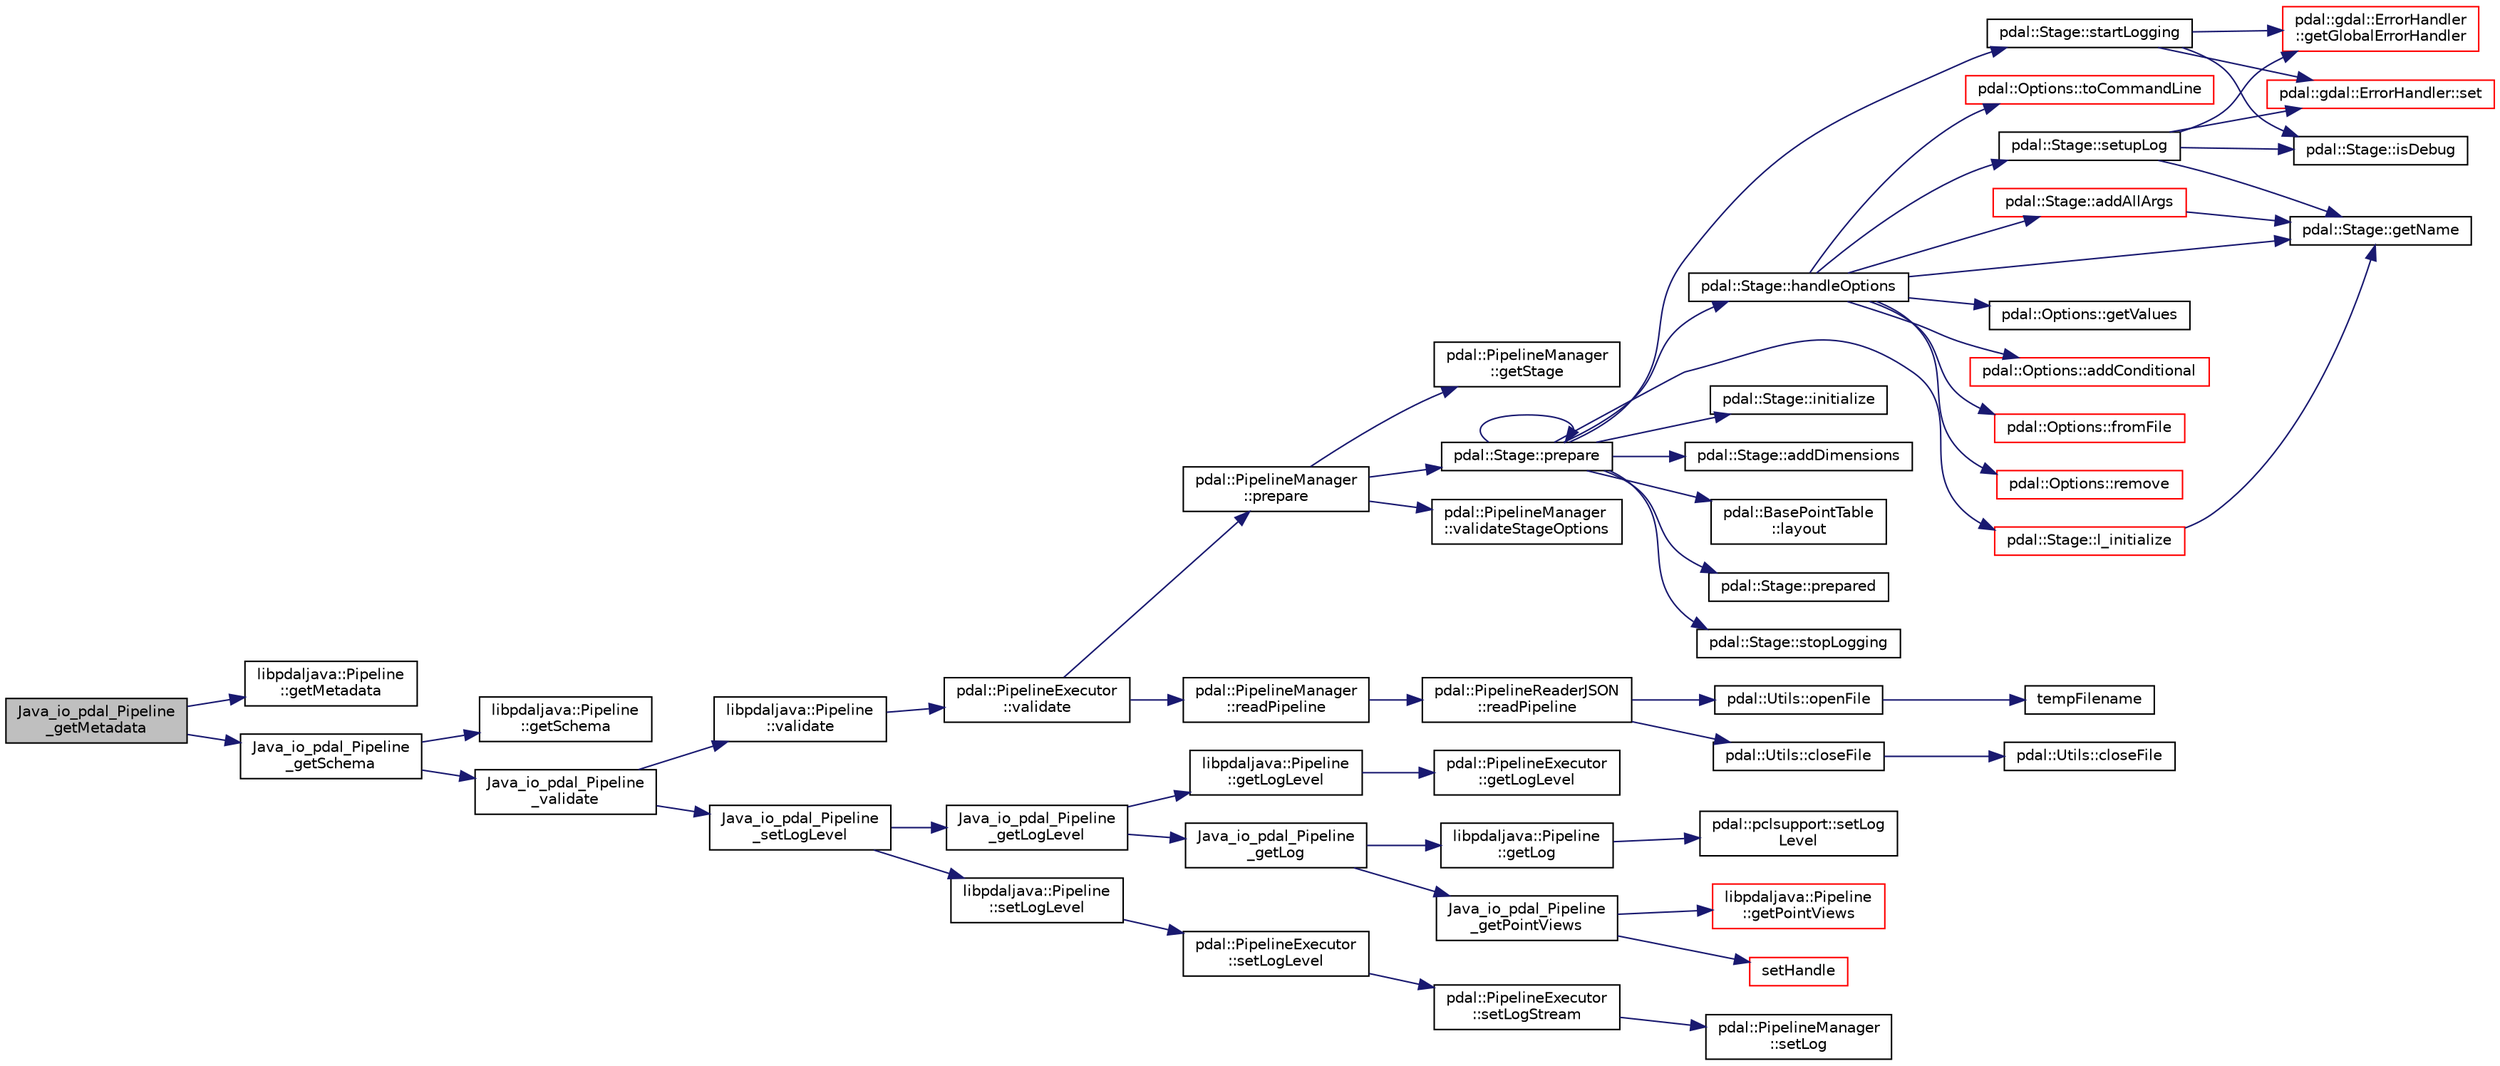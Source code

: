 digraph "Java_io_pdal_Pipeline_getMetadata"
{
  edge [fontname="Helvetica",fontsize="10",labelfontname="Helvetica",labelfontsize="10"];
  node [fontname="Helvetica",fontsize="10",shape=record];
  rankdir="LR";
  Node1 [label="Java_io_pdal_Pipeline\l_getMetadata",height=0.2,width=0.4,color="black", fillcolor="grey75", style="filled", fontcolor="black"];
  Node1 -> Node2 [color="midnightblue",fontsize="10",style="solid",fontname="Helvetica"];
  Node2 [label="libpdaljava::Pipeline\l::getMetadata",height=0.2,width=0.4,color="black", fillcolor="white", style="filled",URL="$classlibpdaljava_1_1Pipeline.html#a13227cf79b41905ae20d0624b521bacc"];
  Node1 -> Node3 [color="midnightblue",fontsize="10",style="solid",fontname="Helvetica"];
  Node3 [label="Java_io_pdal_Pipeline\l_getSchema",height=0.2,width=0.4,color="black", fillcolor="white", style="filled",URL="$io__pdal__Pipeline_8cpp.html#ae6caeca72780b5e3ad792cd5c00df87c"];
  Node3 -> Node4 [color="midnightblue",fontsize="10",style="solid",fontname="Helvetica"];
  Node4 [label="libpdaljava::Pipeline\l::getSchema",height=0.2,width=0.4,color="black", fillcolor="white", style="filled",URL="$classlibpdaljava_1_1Pipeline.html#abb3f00ca62dfe991173e0c107c96a5b6"];
  Node3 -> Node5 [color="midnightblue",fontsize="10",style="solid",fontname="Helvetica"];
  Node5 [label="Java_io_pdal_Pipeline\l_validate",height=0.2,width=0.4,color="black", fillcolor="white", style="filled",URL="$io__pdal__Pipeline_8cpp.html#a8a69b7f4a488cb8f6e3daf06565454a9"];
  Node5 -> Node6 [color="midnightblue",fontsize="10",style="solid",fontname="Helvetica"];
  Node6 [label="libpdaljava::Pipeline\l::validate",height=0.2,width=0.4,color="black", fillcolor="white", style="filled",URL="$classlibpdaljava_1_1Pipeline.html#af37a973b3f38b4240f800abf12cd969a"];
  Node6 -> Node7 [color="midnightblue",fontsize="10",style="solid",fontname="Helvetica"];
  Node7 [label="pdal::PipelineExecutor\l::validate",height=0.2,width=0.4,color="black", fillcolor="white", style="filled",URL="$classpdal_1_1PipelineExecutor.html#a8a9ea9edd1de624d277ae9ff8d3493bc"];
  Node7 -> Node8 [color="midnightblue",fontsize="10",style="solid",fontname="Helvetica"];
  Node8 [label="pdal::PipelineManager\l::readPipeline",height=0.2,width=0.4,color="black", fillcolor="white", style="filled",URL="$classpdal_1_1PipelineManager.html#ae13910b65bf0d0fce79164630d226aef"];
  Node8 -> Node9 [color="midnightblue",fontsize="10",style="solid",fontname="Helvetica"];
  Node9 [label="pdal::PipelineReaderJSON\l::readPipeline",height=0.2,width=0.4,color="black", fillcolor="white", style="filled",URL="$classpdal_1_1PipelineReaderJSON.html#a84a02c6838be0ce79beb1f3ad56d90d3"];
  Node9 -> Node10 [color="midnightblue",fontsize="10",style="solid",fontname="Helvetica"];
  Node10 [label="pdal::Utils::openFile",height=0.2,width=0.4,color="black", fillcolor="white", style="filled",URL="$namespacepdal_1_1Utils.html#ac3322e84f8c5a998a344a5a606c74793"];
  Node10 -> Node11 [color="midnightblue",fontsize="10",style="solid",fontname="Helvetica"];
  Node11 [label="tempFilename",height=0.2,width=0.4,color="black", fillcolor="white", style="filled",URL="$SQLiteTest_8cpp.html#afdd1742979cee35fe1879794bd7ff3a4"];
  Node9 -> Node12 [color="midnightblue",fontsize="10",style="solid",fontname="Helvetica"];
  Node12 [label="pdal::Utils::closeFile",height=0.2,width=0.4,color="black", fillcolor="white", style="filled",URL="$namespacepdal_1_1Utils.html#aad48cdff8e3ff3d13c7a273583870185"];
  Node12 -> Node13 [color="midnightblue",fontsize="10",style="solid",fontname="Helvetica"];
  Node13 [label="pdal::Utils::closeFile",height=0.2,width=0.4,color="black", fillcolor="white", style="filled",URL="$namespacepdal_1_1Utils.html#a6ce7036b0912ba81b1f1a876b2772a34"];
  Node7 -> Node14 [color="midnightblue",fontsize="10",style="solid",fontname="Helvetica"];
  Node14 [label="pdal::PipelineManager\l::prepare",height=0.2,width=0.4,color="black", fillcolor="white", style="filled",URL="$classpdal_1_1PipelineManager.html#ab1216e90ce5bea6ed10b3bdfeef47e6d"];
  Node14 -> Node15 [color="midnightblue",fontsize="10",style="solid",fontname="Helvetica"];
  Node15 [label="pdal::PipelineManager\l::validateStageOptions",height=0.2,width=0.4,color="black", fillcolor="white", style="filled",URL="$classpdal_1_1PipelineManager.html#a26e0dafe6752f3a94b5348e811658f50"];
  Node14 -> Node16 [color="midnightblue",fontsize="10",style="solid",fontname="Helvetica"];
  Node16 [label="pdal::PipelineManager\l::getStage",height=0.2,width=0.4,color="black", fillcolor="white", style="filled",URL="$classpdal_1_1PipelineManager.html#a0d1a3762d8fd3528468d9b0bfb794585"];
  Node14 -> Node17 [color="midnightblue",fontsize="10",style="solid",fontname="Helvetica"];
  Node17 [label="pdal::Stage::prepare",height=0.2,width=0.4,color="black", fillcolor="white", style="filled",URL="$classpdal_1_1Stage.html#a4b9296a59f8852b3d08630f1086bfbea"];
  Node17 -> Node17 [color="midnightblue",fontsize="10",style="solid",fontname="Helvetica"];
  Node17 -> Node18 [color="midnightblue",fontsize="10",style="solid",fontname="Helvetica"];
  Node18 [label="pdal::Stage::handleOptions",height=0.2,width=0.4,color="black", fillcolor="white", style="filled",URL="$classpdal_1_1Stage.html#a75f17f9b67f48f6aab1d98aadefc4d5c"];
  Node18 -> Node19 [color="midnightblue",fontsize="10",style="solid",fontname="Helvetica"];
  Node19 [label="pdal::Stage::addAllArgs",height=0.2,width=0.4,color="red", fillcolor="white", style="filled",URL="$classpdal_1_1Stage.html#a75ff99f7b665c6573e304ed4148dd99e"];
  Node19 -> Node20 [color="midnightblue",fontsize="10",style="solid",fontname="Helvetica"];
  Node20 [label="pdal::Stage::getName",height=0.2,width=0.4,color="black", fillcolor="white", style="filled",URL="$classpdal_1_1Stage.html#a6c81d6fbbac17ebe4cd63806916cc750"];
  Node18 -> Node21 [color="midnightblue",fontsize="10",style="solid",fontname="Helvetica"];
  Node21 [label="pdal::Options::getValues",height=0.2,width=0.4,color="black", fillcolor="white", style="filled",URL="$classpdal_1_1Options.html#a99aa4c0c7ba443d584f741d22d37f6a5"];
  Node18 -> Node22 [color="midnightblue",fontsize="10",style="solid",fontname="Helvetica"];
  Node22 [label="pdal::Options::addConditional",height=0.2,width=0.4,color="red", fillcolor="white", style="filled",URL="$classpdal_1_1Options.html#aab2dd4f9208512ad8c38a71ad9d2c98b"];
  Node18 -> Node23 [color="midnightblue",fontsize="10",style="solid",fontname="Helvetica"];
  Node23 [label="pdal::Options::fromFile",height=0.2,width=0.4,color="red", fillcolor="white", style="filled",URL="$classpdal_1_1Options.html#a541bdbfe72511dad8a22236f0a3cb2ab"];
  Node18 -> Node24 [color="midnightblue",fontsize="10",style="solid",fontname="Helvetica"];
  Node24 [label="pdal::Options::remove",height=0.2,width=0.4,color="red", fillcolor="white", style="filled",URL="$classpdal_1_1Options.html#a0d9ebe7f77b36dea85b51eb0098a5df0"];
  Node18 -> Node25 [color="midnightblue",fontsize="10",style="solid",fontname="Helvetica"];
  Node25 [label="pdal::Options::toCommandLine",height=0.2,width=0.4,color="red", fillcolor="white", style="filled",URL="$classpdal_1_1Options.html#afb18dcc4f3883b8413171db00482959c"];
  Node18 -> Node20 [color="midnightblue",fontsize="10",style="solid",fontname="Helvetica"];
  Node18 -> Node26 [color="midnightblue",fontsize="10",style="solid",fontname="Helvetica"];
  Node26 [label="pdal::Stage::setupLog",height=0.2,width=0.4,color="black", fillcolor="white", style="filled",URL="$classpdal_1_1Stage.html#ab94db25b14b94de1f62f9738327accd2"];
  Node26 -> Node20 [color="midnightblue",fontsize="10",style="solid",fontname="Helvetica"];
  Node26 -> Node27 [color="midnightblue",fontsize="10",style="solid",fontname="Helvetica"];
  Node27 [label="pdal::gdal::ErrorHandler\l::getGlobalErrorHandler",height=0.2,width=0.4,color="red", fillcolor="white", style="filled",URL="$classpdal_1_1gdal_1_1ErrorHandler.html#a56e0125595a43bf3b0cbd0b9a4bc55ea"];
  Node26 -> Node28 [color="midnightblue",fontsize="10",style="solid",fontname="Helvetica"];
  Node28 [label="pdal::gdal::ErrorHandler::set",height=0.2,width=0.4,color="red", fillcolor="white", style="filled",URL="$classpdal_1_1gdal_1_1ErrorHandler.html#ace1cff928ab179f671181ebaf4d280a4"];
  Node26 -> Node29 [color="midnightblue",fontsize="10",style="solid",fontname="Helvetica"];
  Node29 [label="pdal::Stage::isDebug",height=0.2,width=0.4,color="black", fillcolor="white", style="filled",URL="$classpdal_1_1Stage.html#aec4fb27c40bb4b032ff003a89a950dd4"];
  Node17 -> Node30 [color="midnightblue",fontsize="10",style="solid",fontname="Helvetica"];
  Node30 [label="pdal::Stage::startLogging",height=0.2,width=0.4,color="black", fillcolor="white", style="filled",URL="$classpdal_1_1Stage.html#a74cf636cb0f633411e4e40dcd718508a"];
  Node30 -> Node27 [color="midnightblue",fontsize="10",style="solid",fontname="Helvetica"];
  Node30 -> Node28 [color="midnightblue",fontsize="10",style="solid",fontname="Helvetica"];
  Node30 -> Node29 [color="midnightblue",fontsize="10",style="solid",fontname="Helvetica"];
  Node17 -> Node31 [color="midnightblue",fontsize="10",style="solid",fontname="Helvetica"];
  Node31 [label="pdal::Stage::l_initialize",height=0.2,width=0.4,color="red", fillcolor="white", style="filled",URL="$classpdal_1_1Stage.html#a6c85dfbf6a674dbc2eda76a79efada48"];
  Node31 -> Node20 [color="midnightblue",fontsize="10",style="solid",fontname="Helvetica"];
  Node17 -> Node32 [color="midnightblue",fontsize="10",style="solid",fontname="Helvetica"];
  Node32 [label="pdal::Stage::initialize",height=0.2,width=0.4,color="black", fillcolor="white", style="filled",URL="$classpdal_1_1Stage.html#a5b422f842a6374b448439df99fe6e07e"];
  Node17 -> Node33 [color="midnightblue",fontsize="10",style="solid",fontname="Helvetica"];
  Node33 [label="pdal::Stage::addDimensions",height=0.2,width=0.4,color="black", fillcolor="white", style="filled",URL="$classpdal_1_1Stage.html#a7ec627c76e1c30fc53780bd81d08d4ad"];
  Node17 -> Node34 [color="midnightblue",fontsize="10",style="solid",fontname="Helvetica"];
  Node34 [label="pdal::BasePointTable\l::layout",height=0.2,width=0.4,color="black", fillcolor="white", style="filled",URL="$classpdal_1_1BasePointTable.html#a7e3a12a1f29e6cd10d8669ed3d07eb94"];
  Node17 -> Node35 [color="midnightblue",fontsize="10",style="solid",fontname="Helvetica"];
  Node35 [label="pdal::Stage::prepared",height=0.2,width=0.4,color="black", fillcolor="white", style="filled",URL="$classpdal_1_1Stage.html#affff6bc9dbff793d074d76333c5732dd"];
  Node17 -> Node36 [color="midnightblue",fontsize="10",style="solid",fontname="Helvetica"];
  Node36 [label="pdal::Stage::stopLogging",height=0.2,width=0.4,color="black", fillcolor="white", style="filled",URL="$classpdal_1_1Stage.html#ae49e996fe285350923a3bf44d027adad"];
  Node5 -> Node37 [color="midnightblue",fontsize="10",style="solid",fontname="Helvetica"];
  Node37 [label="Java_io_pdal_Pipeline\l_setLogLevel",height=0.2,width=0.4,color="black", fillcolor="white", style="filled",URL="$io__pdal__Pipeline_8cpp.html#a082bb922d20e2a275aa41432e8e4b125"];
  Node37 -> Node38 [color="midnightblue",fontsize="10",style="solid",fontname="Helvetica"];
  Node38 [label="libpdaljava::Pipeline\l::setLogLevel",height=0.2,width=0.4,color="black", fillcolor="white", style="filled",URL="$classlibpdaljava_1_1Pipeline.html#ab4f7ab0d7fd331a6112422bceeca1207"];
  Node38 -> Node39 [color="midnightblue",fontsize="10",style="solid",fontname="Helvetica"];
  Node39 [label="pdal::PipelineExecutor\l::setLogLevel",height=0.2,width=0.4,color="black", fillcolor="white", style="filled",URL="$classpdal_1_1PipelineExecutor.html#a51010616986e1ae31d66a949be3d85a6"];
  Node39 -> Node40 [color="midnightblue",fontsize="10",style="solid",fontname="Helvetica"];
  Node40 [label="pdal::PipelineExecutor\l::setLogStream",height=0.2,width=0.4,color="black", fillcolor="white", style="filled",URL="$classpdal_1_1PipelineExecutor.html#a86ef5fea4e9325bdd7d4f11a76bb05ed"];
  Node40 -> Node41 [color="midnightblue",fontsize="10",style="solid",fontname="Helvetica"];
  Node41 [label="pdal::PipelineManager\l::setLog",height=0.2,width=0.4,color="black", fillcolor="white", style="filled",URL="$classpdal_1_1PipelineManager.html#a2f000535752f8a20e2b7355515bbc0d5"];
  Node37 -> Node42 [color="midnightblue",fontsize="10",style="solid",fontname="Helvetica"];
  Node42 [label="Java_io_pdal_Pipeline\l_getLogLevel",height=0.2,width=0.4,color="black", fillcolor="white", style="filled",URL="$io__pdal__Pipeline_8cpp.html#a36f7aae14c7ecd91b257653ad04c1f04"];
  Node42 -> Node43 [color="midnightblue",fontsize="10",style="solid",fontname="Helvetica"];
  Node43 [label="libpdaljava::Pipeline\l::getLogLevel",height=0.2,width=0.4,color="black", fillcolor="white", style="filled",URL="$classlibpdaljava_1_1Pipeline.html#a28b33c156fd9f1d17a9e1a52191920a7"];
  Node43 -> Node44 [color="midnightblue",fontsize="10",style="solid",fontname="Helvetica"];
  Node44 [label="pdal::PipelineExecutor\l::getLogLevel",height=0.2,width=0.4,color="black", fillcolor="white", style="filled",URL="$classpdal_1_1PipelineExecutor.html#a898cfd90e8724d7face92ec6e58ec010"];
  Node42 -> Node45 [color="midnightblue",fontsize="10",style="solid",fontname="Helvetica"];
  Node45 [label="Java_io_pdal_Pipeline\l_getLog",height=0.2,width=0.4,color="black", fillcolor="white", style="filled",URL="$io__pdal__Pipeline_8cpp.html#a5f3246e321662c6fef50671c277ee500"];
  Node45 -> Node46 [color="midnightblue",fontsize="10",style="solid",fontname="Helvetica"];
  Node46 [label="libpdaljava::Pipeline\l::getLog",height=0.2,width=0.4,color="black", fillcolor="white", style="filled",URL="$classlibpdaljava_1_1Pipeline.html#af10c3641b7cbb4fea40b0f453fb45a29"];
  Node46 -> Node47 [color="midnightblue",fontsize="10",style="solid",fontname="Helvetica"];
  Node47 [label="pdal::pclsupport::setLog\lLevel",height=0.2,width=0.4,color="black", fillcolor="white", style="filled",URL="$namespacepdal_1_1pclsupport.html#a039ae3953bfd61cab329479309c3c8ed"];
  Node45 -> Node48 [color="midnightblue",fontsize="10",style="solid",fontname="Helvetica"];
  Node48 [label="Java_io_pdal_Pipeline\l_getPointViews",height=0.2,width=0.4,color="black", fillcolor="white", style="filled",URL="$io__pdal__Pipeline_8cpp.html#a6d1c246b35dfbc9b84fceb5f08761a6b"];
  Node48 -> Node49 [color="midnightblue",fontsize="10",style="solid",fontname="Helvetica"];
  Node49 [label="libpdaljava::Pipeline\l::getPointViews",height=0.2,width=0.4,color="red", fillcolor="white", style="filled",URL="$classlibpdaljava_1_1Pipeline.html#a4ac34d34f578b53893f21097860deaa6"];
  Node48 -> Node50 [color="midnightblue",fontsize="10",style="solid",fontname="Helvetica"];
  Node50 [label="setHandle",height=0.2,width=0.4,color="red", fillcolor="white", style="filled",URL="$Accessors_8hpp.html#a0096ef2a758f9041ca6424e09c2df937"];
}
